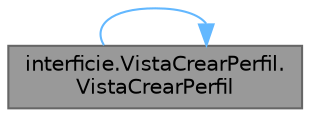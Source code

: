digraph "interficie.VistaCrearPerfil.VistaCrearPerfil"
{
 // INTERACTIVE_SVG=YES
 // LATEX_PDF_SIZE
  bgcolor="transparent";
  edge [fontname=Helvetica,fontsize=10,labelfontname=Helvetica,labelfontsize=10];
  node [fontname=Helvetica,fontsize=10,shape=box,height=0.2,width=0.4];
  rankdir="RL";
  Node1 [id="Node000001",label="interficie.VistaCrearPerfil.\lVistaCrearPerfil",height=0.2,width=0.4,color="gray40", fillcolor="grey60", style="filled", fontcolor="black",tooltip="Constructor que crea la finestra per crear un perfil."];
  Node1 -> Node1 [id="edge1_Node000001_Node000001",dir="back",color="steelblue1",style="solid",tooltip=" "];
}
